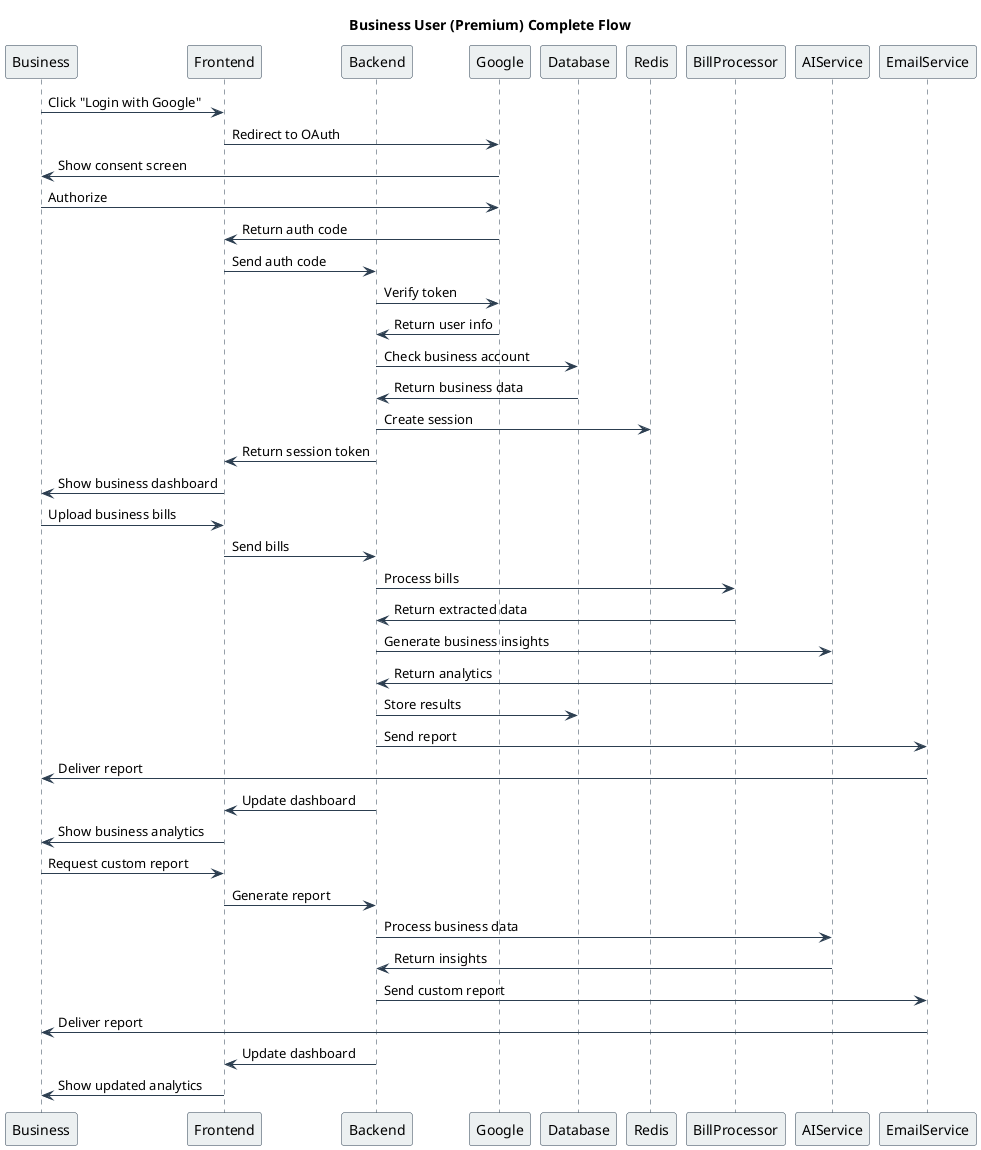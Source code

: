 @startuml Business User Flow
title Business User (Premium) Complete Flow

' Styling
skinparam sequence {
    ArrowColor #2C3E50
    ActorBorderColor #2C3E50
    LifeLineBorderColor #2C3E50
    ParticipantBorderColor #2C3E50
    ParticipantBackgroundColor #ECF0F1
}

participant Business
participant Frontend
participant Backend
participant Google
participant Database
participant Redis
participant BillProcessor
participant AIService
participant EmailService

' Authentication (Same as logged-in user)
Business -> Frontend: Click "Login with Google"
Frontend -> Google: Redirect to OAuth
Google -> Business: Show consent screen
Business -> Google: Authorize
Google -> Frontend: Return auth code
Frontend -> Backend: Send auth code
Backend -> Google: Verify token
Google -> Backend: Return user info
Backend -> Database: Check business account
Database -> Backend: Return business data
Backend -> Redis: Create session
Backend -> Frontend: Return session token
Frontend -> Business: Show business dashboard

' Business Bill Processing
Business -> Frontend: Upload business bills
Frontend -> Backend: Send bills
Backend -> BillProcessor: Process bills
BillProcessor -> Backend: Return extracted data
Backend -> AIService: Generate business insights
AIService -> Backend: Return analytics
Backend -> Database: Store results
Backend -> EmailService: Send report
EmailService -> Business: Deliver report
Backend -> Frontend: Update dashboard
Frontend -> Business: Show business analytics

' Business-specific Features
Business -> Frontend: Request custom report
Frontend -> Backend: Generate report
Backend -> AIService: Process business data
AIService -> Backend: Return insights
Backend -> EmailService: Send custom report
EmailService -> Business: Deliver report
Backend -> Frontend: Update dashboard
Frontend -> Business: Show updated analytics

@enduml 